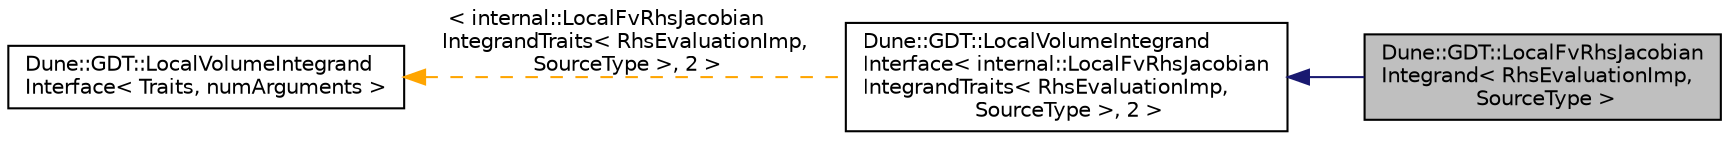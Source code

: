 digraph "Dune::GDT::LocalFvRhsJacobianIntegrand&lt; RhsEvaluationImp, SourceType &gt;"
{
  edge [fontname="Helvetica",fontsize="10",labelfontname="Helvetica",labelfontsize="10"];
  node [fontname="Helvetica",fontsize="10",shape=record];
  rankdir="LR";
  Node0 [label="Dune::GDT::LocalFvRhsJacobian\lIntegrand\< RhsEvaluationImp,\l SourceType \>",height=0.2,width=0.4,color="black", fillcolor="grey75", style="filled", fontcolor="black"];
  Node1 -> Node0 [dir="back",color="midnightblue",fontsize="10",style="solid",fontname="Helvetica"];
  Node1 [label="Dune::GDT::LocalVolumeIntegrand\lInterface\< internal::LocalFvRhsJacobian\lIntegrandTraits\< RhsEvaluationImp,\l SourceType \>, 2 \>",height=0.2,width=0.4,color="black", fillcolor="white", style="filled",URL="$a01541.html"];
  Node2 -> Node1 [dir="back",color="orange",fontsize="10",style="dashed",label=" \< internal::LocalFvRhsJacobian\lIntegrandTraits\< RhsEvaluationImp,\l SourceType \>, 2 \>" ,fontname="Helvetica"];
  Node2 [label="Dune::GDT::LocalVolumeIntegrand\lInterface\< Traits, numArguments \>",height=0.2,width=0.4,color="black", fillcolor="white", style="filled",URL="$a01541.html",tooltip="Interface for local evaluations that depend on a codim 0 entity. "];
}
